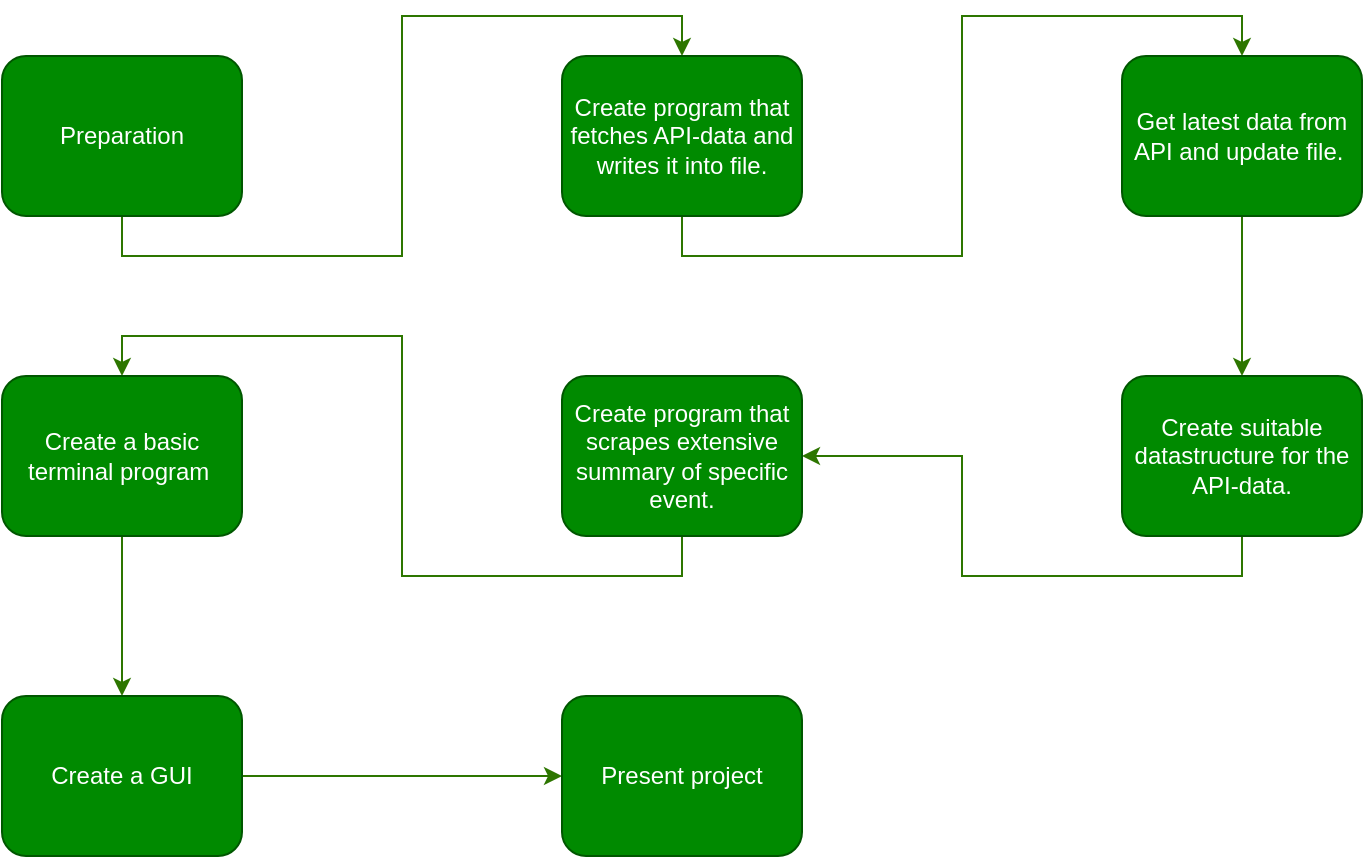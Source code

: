 <mxfile>
    <diagram name="Page-1" id="v1eGpcyweU-B9h9Gqm8P">
        <mxGraphModel dx="788" dy="568" grid="1" gridSize="10" guides="1" tooltips="1" connect="1" arrows="1" fold="1" page="1" pageScale="1" pageWidth="827" pageHeight="1169" math="0" shadow="0">
            <root>
                <mxCell id="0"/>
                <mxCell id="1" parent="0"/>
                <mxCell id="RGoPA0G1iv3lJZE6mUUt-6" style="edgeStyle=orthogonalEdgeStyle;rounded=0;orthogonalLoop=1;jettySize=auto;html=1;exitX=0.5;exitY=1;exitDx=0;exitDy=0;entryX=0.5;entryY=0;entryDx=0;entryDy=0;fillColor=#60a917;strokeColor=#2D7600;" parent="1" source="RGoPA0G1iv3lJZE6mUUt-2" target="RGoPA0G1iv3lJZE6mUUt-3" edge="1">
                    <mxGeometry relative="1" as="geometry"/>
                </mxCell>
                <mxCell id="RGoPA0G1iv3lJZE6mUUt-2" value="Preparation" style="rounded=1;whiteSpace=wrap;html=1;fillColor=#008a00;strokeColor=#005700;fontColor=#ffffff;" parent="1" vertex="1">
                    <mxGeometry x="80" y="40" width="120" height="80" as="geometry"/>
                </mxCell>
                <mxCell id="RGoPA0G1iv3lJZE6mUUt-8" style="edgeStyle=orthogonalEdgeStyle;rounded=0;orthogonalLoop=1;jettySize=auto;html=1;exitX=0.5;exitY=1;exitDx=0;exitDy=0;entryX=0.5;entryY=0;entryDx=0;entryDy=0;fillColor=#60a917;strokeColor=#2D7600;" parent="1" source="RGoPA0G1iv3lJZE6mUUt-3" target="RGoPA0G1iv3lJZE6mUUt-7" edge="1">
                    <mxGeometry relative="1" as="geometry"/>
                </mxCell>
                <mxCell id="RGoPA0G1iv3lJZE6mUUt-3" value="Create program that fetches API-data and writes it into file." style="rounded=1;whiteSpace=wrap;html=1;fillColor=#008a00;strokeColor=#005700;fontColor=#ffffff;" parent="1" vertex="1">
                    <mxGeometry x="360" y="40" width="120" height="80" as="geometry"/>
                </mxCell>
                <mxCell id="RGoPA0G1iv3lJZE6mUUt-17" style="edgeStyle=orthogonalEdgeStyle;rounded=0;orthogonalLoop=1;jettySize=auto;html=1;exitX=0.5;exitY=1;exitDx=0;exitDy=0;entryX=0.5;entryY=0;entryDx=0;entryDy=0;fillColor=#60a917;strokeColor=#2D7600;" parent="1" source="RGoPA0G1iv3lJZE6mUUt-7" target="RGoPA0G1iv3lJZE6mUUt-13" edge="1">
                    <mxGeometry relative="1" as="geometry"/>
                </mxCell>
                <mxCell id="RGoPA0G1iv3lJZE6mUUt-7" value="Get latest data from API and update file.&amp;nbsp;" style="rounded=1;whiteSpace=wrap;html=1;fillColor=#008a00;strokeColor=#005700;fontColor=#ffffff;" parent="1" vertex="1">
                    <mxGeometry x="640" y="40" width="120" height="80" as="geometry"/>
                </mxCell>
                <mxCell id="RGoPA0G1iv3lJZE6mUUt-19" style="edgeStyle=orthogonalEdgeStyle;rounded=0;orthogonalLoop=1;jettySize=auto;html=1;exitX=0.5;exitY=1;exitDx=0;exitDy=0;fillColor=#60a917;strokeColor=#2D7600;" parent="1" source="RGoPA0G1iv3lJZE6mUUt-13" target="RGoPA0G1iv3lJZE6mUUt-18" edge="1">
                    <mxGeometry relative="1" as="geometry"/>
                </mxCell>
                <mxCell id="RGoPA0G1iv3lJZE6mUUt-13" value="Create suitable datastructure for the API-data." style="rounded=1;whiteSpace=wrap;html=1;fillColor=#008a00;strokeColor=#005700;fontColor=#ffffff;" parent="1" vertex="1">
                    <mxGeometry x="640" y="200" width="120" height="80" as="geometry"/>
                </mxCell>
                <mxCell id="RGoPA0G1iv3lJZE6mUUt-21" style="edgeStyle=orthogonalEdgeStyle;rounded=0;orthogonalLoop=1;jettySize=auto;html=1;exitX=0.5;exitY=1;exitDx=0;exitDy=0;entryX=0.5;entryY=0;entryDx=0;entryDy=0;fillColor=#60a917;strokeColor=#2D7600;" parent="1" source="RGoPA0G1iv3lJZE6mUUt-18" target="RGoPA0G1iv3lJZE6mUUt-20" edge="1">
                    <mxGeometry relative="1" as="geometry"/>
                </mxCell>
                <mxCell id="RGoPA0G1iv3lJZE6mUUt-18" value="Create program that scrapes extensive summary of specific event." style="rounded=1;whiteSpace=wrap;html=1;fillColor=#008a00;strokeColor=#005700;fontColor=#ffffff;" parent="1" vertex="1">
                    <mxGeometry x="360" y="200" width="120" height="80" as="geometry"/>
                </mxCell>
                <mxCell id="RGoPA0G1iv3lJZE6mUUt-23" style="edgeStyle=orthogonalEdgeStyle;rounded=0;orthogonalLoop=1;jettySize=auto;html=1;exitX=0.5;exitY=1;exitDx=0;exitDy=0;entryX=0.5;entryY=0;entryDx=0;entryDy=0;fillColor=#60a917;strokeColor=#2D7600;" parent="1" source="RGoPA0G1iv3lJZE6mUUt-20" target="RGoPA0G1iv3lJZE6mUUt-22" edge="1">
                    <mxGeometry relative="1" as="geometry"/>
                </mxCell>
                <mxCell id="RGoPA0G1iv3lJZE6mUUt-20" value="Create a basic terminal program&amp;nbsp;" style="rounded=1;whiteSpace=wrap;html=1;fillColor=#008a00;strokeColor=#005700;fontColor=#ffffff;" parent="1" vertex="1">
                    <mxGeometry x="80" y="200" width="120" height="80" as="geometry"/>
                </mxCell>
                <mxCell id="RGoPA0G1iv3lJZE6mUUt-25" style="edgeStyle=orthogonalEdgeStyle;rounded=0;orthogonalLoop=1;jettySize=auto;html=1;exitX=1;exitY=0.5;exitDx=0;exitDy=0;fillColor=#60a917;strokeColor=#2D7600;" parent="1" source="RGoPA0G1iv3lJZE6mUUt-22" target="RGoPA0G1iv3lJZE6mUUt-24" edge="1">
                    <mxGeometry relative="1" as="geometry"/>
                </mxCell>
                <mxCell id="RGoPA0G1iv3lJZE6mUUt-22" value="Create a GUI&lt;br&gt;" style="rounded=1;whiteSpace=wrap;html=1;fillColor=#008a00;strokeColor=#005700;fontColor=#ffffff;" parent="1" vertex="1">
                    <mxGeometry x="80" y="360" width="120" height="80" as="geometry"/>
                </mxCell>
                <mxCell id="RGoPA0G1iv3lJZE6mUUt-24" value="Present project" style="rounded=1;whiteSpace=wrap;html=1;fillColor=#008a00;strokeColor=#005700;fontColor=#ffffff;" parent="1" vertex="1">
                    <mxGeometry x="360" y="360" width="120" height="80" as="geometry"/>
                </mxCell>
            </root>
        </mxGraphModel>
    </diagram>
</mxfile>